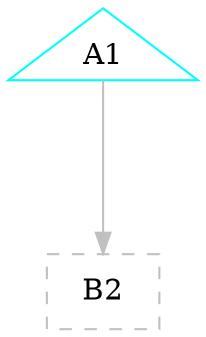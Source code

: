 digraph G {
graph [root="Demo",rankdir   = TB, nodesep           = 0.6, mindist     = 1.0, ranksep = 1.0, overlap = false]
node [style     = "filled", fillcolor = "white", color = "black"]
A1[cpu="0", flags="0x00000000", type="startthread", toffs="140730350376032", pattern="patternA", patentry="false", patexit="false", beamproc="beamA", bpentry="false", bpexit="false", startoffs="139873694720888", thread="2908366200", shape     = "triangle", color  = "cyan", fillcolor = "white"];
B2[cpu="0", flags="0x0000000c", type="listdst", shape = "rectangle", color = "gray", style = "dashed, filled"];
A1->B2 [type="origindst", color = "gray"];
}
